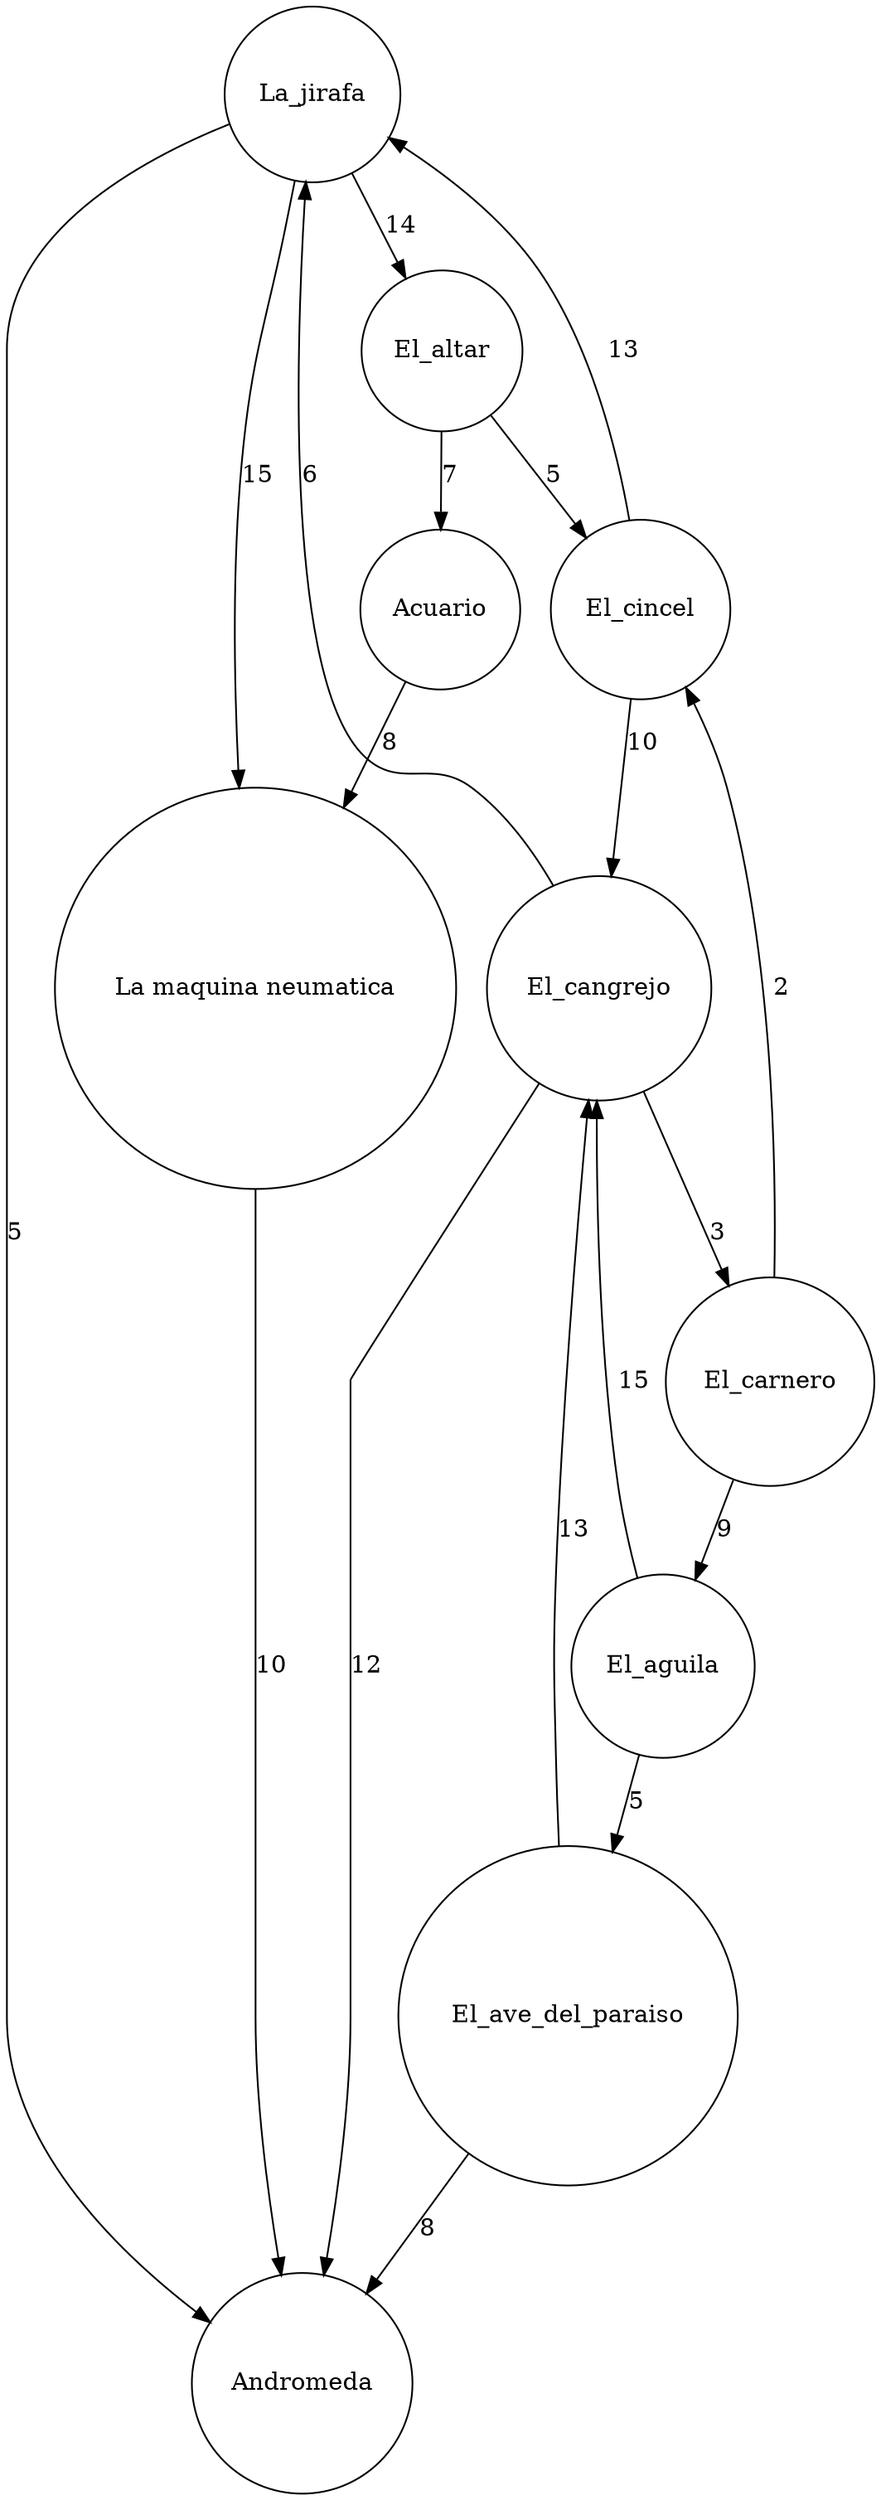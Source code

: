 digraph G
{
node [shape=circle];
Andromeda [label="Andromeda"];
La_jirafa -> Andromeda [label="5"];
La_maquina_neumatica -> Andromeda [label="10"];
El_ave_del_paraiso -> Andromeda [label="8"];
El_cangrejo -> Andromeda [label="12"];
La_maquina_neumatica [label="La maquina neumatica"];
La_jirafa -> La_maquina_neumatica [label="15"];
Acuario -> La_maquina_neumatica [label="8"];
El_ave_del_paraiso [label="El_ave_del_paraiso"];
El_aguila -> El_ave_del_paraiso [label="5"];
Acuario [label="Acuario"];
El_altar -> Acuario [label="7"];
El_aguila [label="El_aguila"];
El_carnero -> El_aguila [label="9"];
La_jirafa [label="La_jirafa"];
El_cangrejo -> La_jirafa [label="6"];
El_cincel -> La_jirafa [label="13"];
El_cangrejo [label="El_cangrejo"];
El_ave_del_paraiso -> El_cangrejo [label="13"];
El_cincel -> El_cangrejo [label="10"];
El_aguila -> El_cangrejo [label="15"];
El_altar [label="El_altar"];
La_jirafa -> El_altar [label="14"];
El_carnero [label="El_carnero"];
El_cangrejo -> El_carnero [label="3"];
El_cincel [label="El_cincel"];
El_altar -> El_cincel [label="5"];
El_carnero -> El_cincel [label="2"];
}